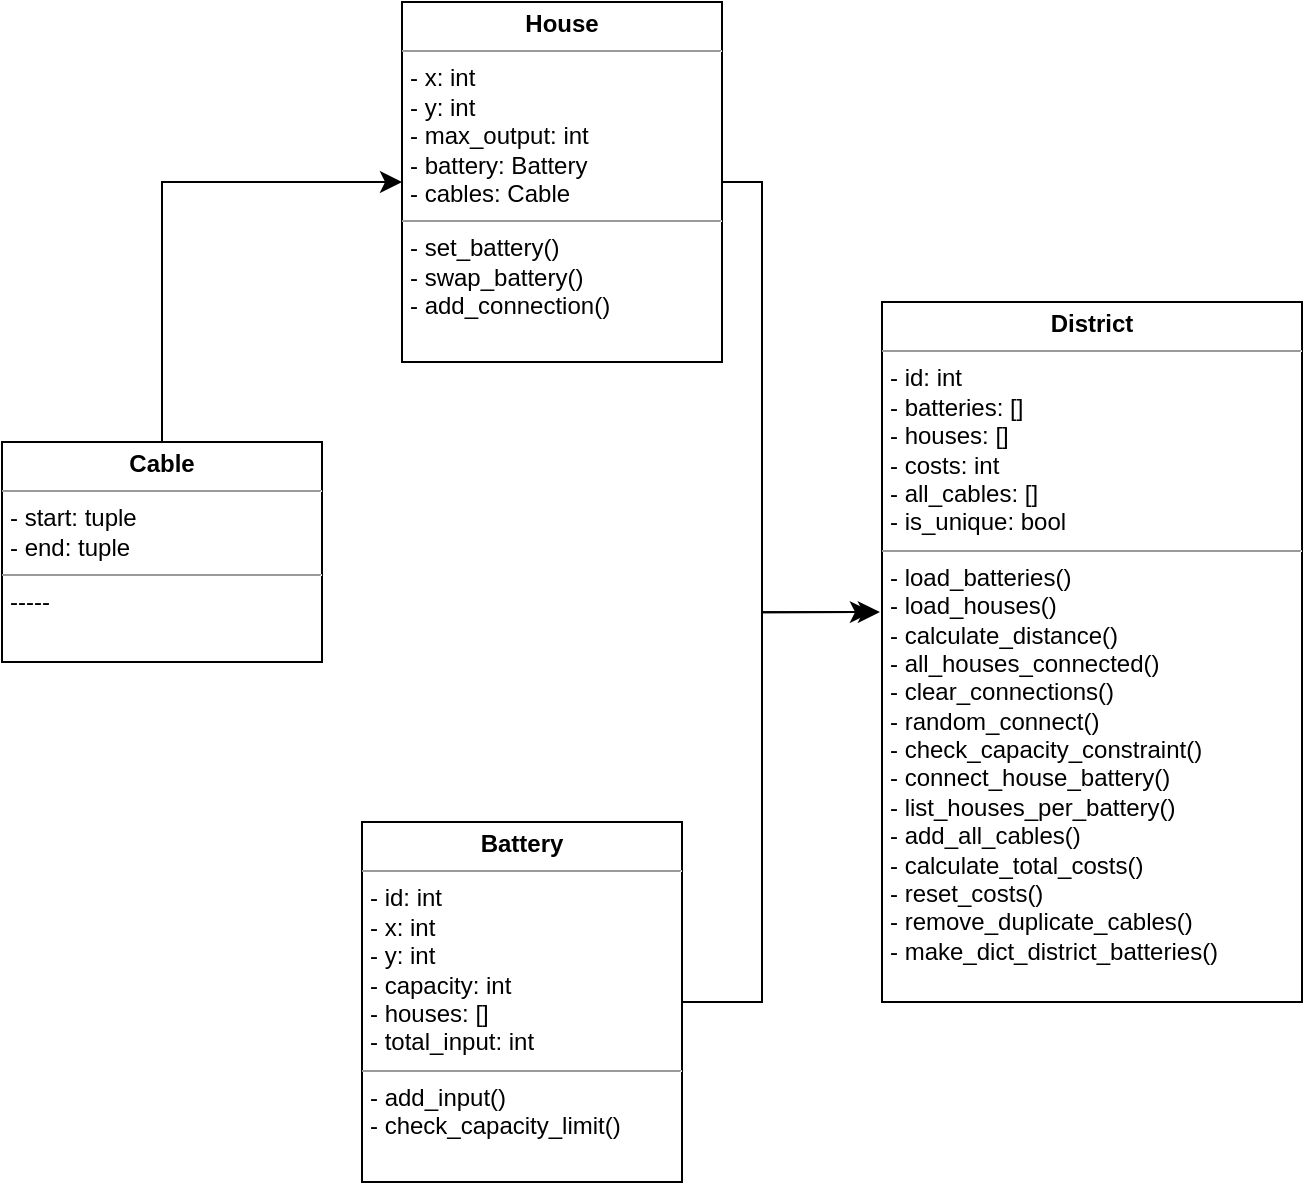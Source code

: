 <mxfile version="20.8.10" type="device"><diagram name="Pagina-1" id="6Yoxuz97rTMlkWPS1V8G"><mxGraphModel dx="880" dy="486" grid="1" gridSize="10" guides="1" tooltips="1" connect="1" arrows="1" fold="1" page="1" pageScale="1" pageWidth="827" pageHeight="1169" math="0" shadow="0"><root><mxCell id="0"/><mxCell id="1" parent="0"/><mxCell id="a-k1PVU-2EvcNCaCTobF-33" value="&lt;p style=&quot;margin:0px;margin-top:4px;text-align:center;&quot;&gt;&lt;b&gt;District&lt;/b&gt;&lt;/p&gt;&lt;hr size=&quot;1&quot;&gt;&lt;p style=&quot;margin:0px;margin-left:4px;&quot;&gt;- id: int&lt;/p&gt;&lt;p style=&quot;margin:0px;margin-left:4px;&quot;&gt;- batteries: []&lt;/p&gt;&lt;p style=&quot;margin:0px;margin-left:4px;&quot;&gt;- houses: []&lt;/p&gt;&lt;p style=&quot;margin:0px;margin-left:4px;&quot;&gt;- costs: int&lt;/p&gt;&lt;p style=&quot;margin:0px;margin-left:4px;&quot;&gt;- all_cables: []&lt;/p&gt;&lt;p style=&quot;margin:0px;margin-left:4px;&quot;&gt;- is_unique: bool&lt;/p&gt;&lt;hr size=&quot;1&quot;&gt;&lt;p style=&quot;margin:0px;margin-left:4px;&quot;&gt;- load_batteries()&lt;/p&gt;&lt;p style=&quot;margin:0px;margin-left:4px;&quot;&gt;- load_houses()&lt;/p&gt;&lt;p style=&quot;margin:0px;margin-left:4px;&quot;&gt;- calculate_distance()&lt;/p&gt;&lt;p style=&quot;margin:0px;margin-left:4px;&quot;&gt;- all_houses_connected()&lt;/p&gt;&lt;p style=&quot;margin:0px;margin-left:4px;&quot;&gt;- clear_connections()&lt;/p&gt;&lt;p style=&quot;margin:0px;margin-left:4px;&quot;&gt;- random_connect()&lt;/p&gt;&lt;p style=&quot;margin:0px;margin-left:4px;&quot;&gt;- check_capacity_constraint()&lt;/p&gt;&lt;p style=&quot;margin:0px;margin-left:4px;&quot;&gt;- connect_house_battery()&lt;/p&gt;&lt;p style=&quot;margin:0px;margin-left:4px;&quot;&gt;- list_houses_per_battery()&lt;/p&gt;&lt;p style=&quot;margin:0px;margin-left:4px;&quot;&gt;- add_all_cables()&lt;/p&gt;&lt;p style=&quot;margin:0px;margin-left:4px;&quot;&gt;- calculate_total_costs()&lt;/p&gt;&lt;p style=&quot;margin:0px;margin-left:4px;&quot;&gt;- reset_costs()&lt;/p&gt;&lt;p style=&quot;margin:0px;margin-left:4px;&quot;&gt;- remove_duplicate_cables()&lt;/p&gt;&lt;p style=&quot;margin:0px;margin-left:4px;&quot;&gt;- make_dict_district_batteries()&lt;/p&gt;" style="verticalAlign=top;align=left;overflow=fill;fontSize=12;fontFamily=Helvetica;html=1;" vertex="1" parent="1"><mxGeometry x="520" y="180" width="210" height="350" as="geometry"/></mxCell><mxCell id="a-k1PVU-2EvcNCaCTobF-34" value="&lt;p style=&quot;margin:0px;margin-top:4px;text-align:center;&quot;&gt;&lt;b&gt;House&lt;/b&gt;&lt;/p&gt;&lt;hr size=&quot;1&quot;&gt;&lt;p style=&quot;margin:0px;margin-left:4px;&quot;&gt;- x: int&lt;/p&gt;&lt;p style=&quot;margin:0px;margin-left:4px;&quot;&gt;- y: int&lt;/p&gt;&lt;p style=&quot;margin:0px;margin-left:4px;&quot;&gt;- max_output: int&lt;/p&gt;&lt;p style=&quot;margin:0px;margin-left:4px;&quot;&gt;- battery: Battery&lt;/p&gt;&lt;p style=&quot;margin:0px;margin-left:4px;&quot;&gt;- cables: Cable&lt;/p&gt;&lt;hr size=&quot;1&quot;&gt;&lt;p style=&quot;margin:0px;margin-left:4px;&quot;&gt;- set_battery()&lt;/p&gt;&lt;p style=&quot;margin:0px;margin-left:4px;&quot;&gt;- swap_battery()&lt;/p&gt;&lt;p style=&quot;margin:0px;margin-left:4px;&quot;&gt;- add_connection()&lt;/p&gt;&lt;p style=&quot;margin:0px;margin-left:4px;&quot;&gt;&lt;br&gt;&lt;/p&gt;" style="verticalAlign=top;align=left;overflow=fill;fontSize=12;fontFamily=Helvetica;html=1;" vertex="1" parent="1"><mxGeometry x="280" y="30" width="160" height="180" as="geometry"/></mxCell><mxCell id="a-k1PVU-2EvcNCaCTobF-35" value="&lt;p style=&quot;margin:0px;margin-top:4px;text-align:center;&quot;&gt;&lt;b&gt;Cable&lt;/b&gt;&lt;/p&gt;&lt;hr size=&quot;1&quot;&gt;&lt;p style=&quot;margin:0px;margin-left:4px;&quot;&gt;- start: tuple&lt;/p&gt;&lt;p style=&quot;margin:0px;margin-left:4px;&quot;&gt;- end: tuple&lt;/p&gt;&lt;hr size=&quot;1&quot;&gt;&lt;p style=&quot;margin:0px;margin-left:4px;&quot;&gt;-----&lt;/p&gt;" style="verticalAlign=top;align=left;overflow=fill;fontSize=12;fontFamily=Helvetica;html=1;" vertex="1" parent="1"><mxGeometry x="80" y="250" width="160" height="110" as="geometry"/></mxCell><mxCell id="a-k1PVU-2EvcNCaCTobF-36" value="&lt;p style=&quot;margin:0px;margin-top:4px;text-align:center;&quot;&gt;&lt;b&gt;Battery&lt;/b&gt;&lt;/p&gt;&lt;hr size=&quot;1&quot;&gt;&lt;p style=&quot;margin:0px;margin-left:4px;&quot;&gt;- id: int&lt;/p&gt;&lt;p style=&quot;margin:0px;margin-left:4px;&quot;&gt;- x: int&lt;/p&gt;&lt;p style=&quot;margin:0px;margin-left:4px;&quot;&gt;- y: int&lt;/p&gt;&lt;p style=&quot;margin:0px;margin-left:4px;&quot;&gt;- capacity: int&lt;/p&gt;&lt;p style=&quot;margin:0px;margin-left:4px;&quot;&gt;- houses: []&lt;/p&gt;&lt;p style=&quot;margin:0px;margin-left:4px;&quot;&gt;- total_input: int&lt;/p&gt;&lt;hr size=&quot;1&quot;&gt;&lt;p style=&quot;margin:0px;margin-left:4px;&quot;&gt;- add_input()&lt;/p&gt;&lt;p style=&quot;margin:0px;margin-left:4px;&quot;&gt;- check_capacity_limit()&lt;/p&gt;" style="verticalAlign=top;align=left;overflow=fill;fontSize=12;fontFamily=Helvetica;html=1;" vertex="1" parent="1"><mxGeometry x="260" y="440" width="160" height="180" as="geometry"/></mxCell><mxCell id="a-k1PVU-2EvcNCaCTobF-37" value="" style="edgeStyle=segmentEdgeStyle;endArrow=classic;html=1;curved=0;rounded=0;endSize=8;startSize=8;exitX=1;exitY=0.5;exitDx=0;exitDy=0;entryX=-0.024;entryY=0.443;entryDx=0;entryDy=0;entryPerimeter=0;" edge="1" parent="1" source="a-k1PVU-2EvcNCaCTobF-34" target="a-k1PVU-2EvcNCaCTobF-33"><mxGeometry width="50" height="50" relative="1" as="geometry"><mxPoint x="390" y="240" as="sourcePoint"/><mxPoint x="460" y="330" as="targetPoint"/><Array as="points"><mxPoint x="460" y="120"/><mxPoint x="460" y="335"/></Array></mxGeometry></mxCell><mxCell id="a-k1PVU-2EvcNCaCTobF-38" value="" style="edgeStyle=segmentEdgeStyle;endArrow=classic;html=1;curved=0;rounded=0;endSize=8;startSize=8;exitX=1;exitY=0.5;exitDx=0;exitDy=0;entryX=-0.005;entryY=0.443;entryDx=0;entryDy=0;entryPerimeter=0;" edge="1" parent="1" source="a-k1PVU-2EvcNCaCTobF-36" target="a-k1PVU-2EvcNCaCTobF-33"><mxGeometry width="50" height="50" relative="1" as="geometry"><mxPoint x="390" y="450" as="sourcePoint"/><mxPoint x="460" y="260" as="targetPoint"/><Array as="points"><mxPoint x="460" y="530"/><mxPoint x="460" y="335"/></Array></mxGeometry></mxCell><mxCell id="a-k1PVU-2EvcNCaCTobF-39" value="" style="edgeStyle=segmentEdgeStyle;endArrow=classic;html=1;curved=0;rounded=0;endSize=8;startSize=8;exitX=0.5;exitY=0;exitDx=0;exitDy=0;entryX=0;entryY=0.5;entryDx=0;entryDy=0;" edge="1" parent="1" source="a-k1PVU-2EvcNCaCTobF-35" target="a-k1PVU-2EvcNCaCTobF-34"><mxGeometry width="50" height="50" relative="1" as="geometry"><mxPoint x="390" y="290" as="sourcePoint"/><mxPoint x="440" y="240" as="targetPoint"/><Array as="points"><mxPoint x="160" y="120"/></Array></mxGeometry></mxCell></root></mxGraphModel></diagram></mxfile>